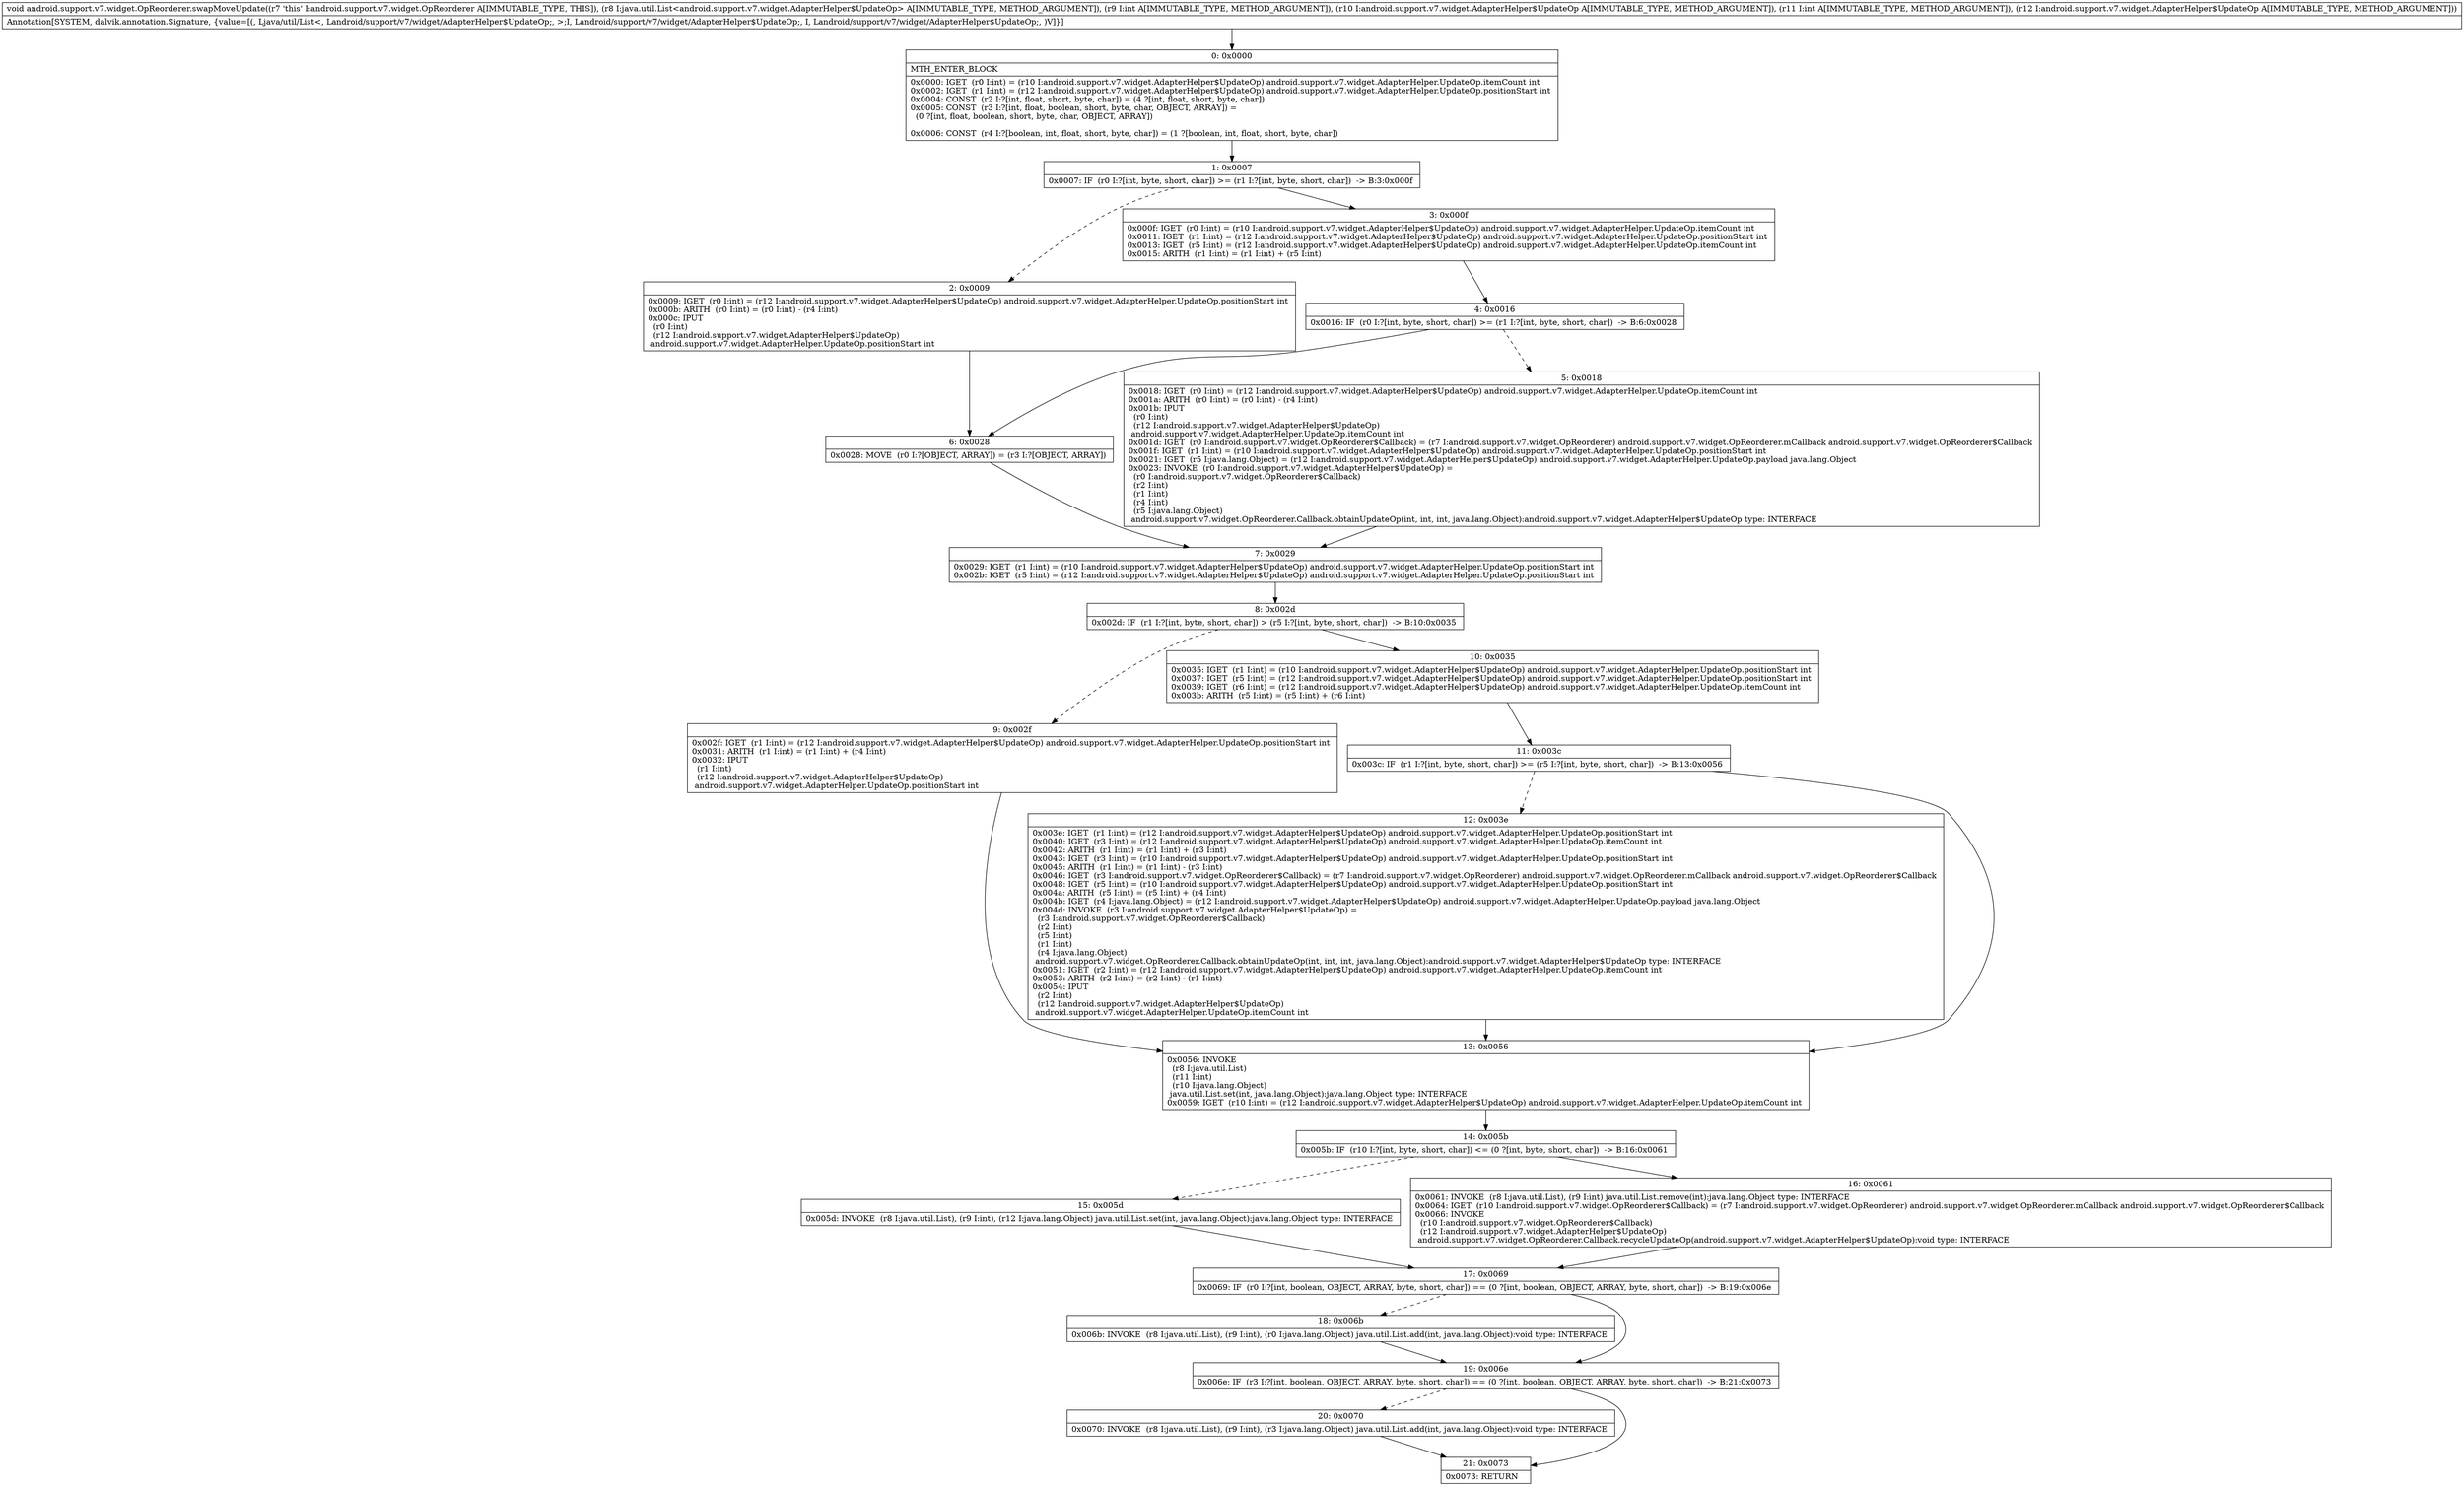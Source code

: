 digraph "CFG forandroid.support.v7.widget.OpReorderer.swapMoveUpdate(Ljava\/util\/List;ILandroid\/support\/v7\/widget\/AdapterHelper$UpdateOp;ILandroid\/support\/v7\/widget\/AdapterHelper$UpdateOp;)V" {
Node_0 [shape=record,label="{0\:\ 0x0000|MTH_ENTER_BLOCK\l|0x0000: IGET  (r0 I:int) = (r10 I:android.support.v7.widget.AdapterHelper$UpdateOp) android.support.v7.widget.AdapterHelper.UpdateOp.itemCount int \l0x0002: IGET  (r1 I:int) = (r12 I:android.support.v7.widget.AdapterHelper$UpdateOp) android.support.v7.widget.AdapterHelper.UpdateOp.positionStart int \l0x0004: CONST  (r2 I:?[int, float, short, byte, char]) = (4 ?[int, float, short, byte, char]) \l0x0005: CONST  (r3 I:?[int, float, boolean, short, byte, char, OBJECT, ARRAY]) = \l  (0 ?[int, float, boolean, short, byte, char, OBJECT, ARRAY])\l \l0x0006: CONST  (r4 I:?[boolean, int, float, short, byte, char]) = (1 ?[boolean, int, float, short, byte, char]) \l}"];
Node_1 [shape=record,label="{1\:\ 0x0007|0x0007: IF  (r0 I:?[int, byte, short, char]) \>= (r1 I:?[int, byte, short, char])  \-\> B:3:0x000f \l}"];
Node_2 [shape=record,label="{2\:\ 0x0009|0x0009: IGET  (r0 I:int) = (r12 I:android.support.v7.widget.AdapterHelper$UpdateOp) android.support.v7.widget.AdapterHelper.UpdateOp.positionStart int \l0x000b: ARITH  (r0 I:int) = (r0 I:int) \- (r4 I:int) \l0x000c: IPUT  \l  (r0 I:int)\l  (r12 I:android.support.v7.widget.AdapterHelper$UpdateOp)\l android.support.v7.widget.AdapterHelper.UpdateOp.positionStart int \l}"];
Node_3 [shape=record,label="{3\:\ 0x000f|0x000f: IGET  (r0 I:int) = (r10 I:android.support.v7.widget.AdapterHelper$UpdateOp) android.support.v7.widget.AdapterHelper.UpdateOp.itemCount int \l0x0011: IGET  (r1 I:int) = (r12 I:android.support.v7.widget.AdapterHelper$UpdateOp) android.support.v7.widget.AdapterHelper.UpdateOp.positionStart int \l0x0013: IGET  (r5 I:int) = (r12 I:android.support.v7.widget.AdapterHelper$UpdateOp) android.support.v7.widget.AdapterHelper.UpdateOp.itemCount int \l0x0015: ARITH  (r1 I:int) = (r1 I:int) + (r5 I:int) \l}"];
Node_4 [shape=record,label="{4\:\ 0x0016|0x0016: IF  (r0 I:?[int, byte, short, char]) \>= (r1 I:?[int, byte, short, char])  \-\> B:6:0x0028 \l}"];
Node_5 [shape=record,label="{5\:\ 0x0018|0x0018: IGET  (r0 I:int) = (r12 I:android.support.v7.widget.AdapterHelper$UpdateOp) android.support.v7.widget.AdapterHelper.UpdateOp.itemCount int \l0x001a: ARITH  (r0 I:int) = (r0 I:int) \- (r4 I:int) \l0x001b: IPUT  \l  (r0 I:int)\l  (r12 I:android.support.v7.widget.AdapterHelper$UpdateOp)\l android.support.v7.widget.AdapterHelper.UpdateOp.itemCount int \l0x001d: IGET  (r0 I:android.support.v7.widget.OpReorderer$Callback) = (r7 I:android.support.v7.widget.OpReorderer) android.support.v7.widget.OpReorderer.mCallback android.support.v7.widget.OpReorderer$Callback \l0x001f: IGET  (r1 I:int) = (r10 I:android.support.v7.widget.AdapterHelper$UpdateOp) android.support.v7.widget.AdapterHelper.UpdateOp.positionStart int \l0x0021: IGET  (r5 I:java.lang.Object) = (r12 I:android.support.v7.widget.AdapterHelper$UpdateOp) android.support.v7.widget.AdapterHelper.UpdateOp.payload java.lang.Object \l0x0023: INVOKE  (r0 I:android.support.v7.widget.AdapterHelper$UpdateOp) = \l  (r0 I:android.support.v7.widget.OpReorderer$Callback)\l  (r2 I:int)\l  (r1 I:int)\l  (r4 I:int)\l  (r5 I:java.lang.Object)\l android.support.v7.widget.OpReorderer.Callback.obtainUpdateOp(int, int, int, java.lang.Object):android.support.v7.widget.AdapterHelper$UpdateOp type: INTERFACE \l}"];
Node_6 [shape=record,label="{6\:\ 0x0028|0x0028: MOVE  (r0 I:?[OBJECT, ARRAY]) = (r3 I:?[OBJECT, ARRAY]) \l}"];
Node_7 [shape=record,label="{7\:\ 0x0029|0x0029: IGET  (r1 I:int) = (r10 I:android.support.v7.widget.AdapterHelper$UpdateOp) android.support.v7.widget.AdapterHelper.UpdateOp.positionStart int \l0x002b: IGET  (r5 I:int) = (r12 I:android.support.v7.widget.AdapterHelper$UpdateOp) android.support.v7.widget.AdapterHelper.UpdateOp.positionStart int \l}"];
Node_8 [shape=record,label="{8\:\ 0x002d|0x002d: IF  (r1 I:?[int, byte, short, char]) \> (r5 I:?[int, byte, short, char])  \-\> B:10:0x0035 \l}"];
Node_9 [shape=record,label="{9\:\ 0x002f|0x002f: IGET  (r1 I:int) = (r12 I:android.support.v7.widget.AdapterHelper$UpdateOp) android.support.v7.widget.AdapterHelper.UpdateOp.positionStart int \l0x0031: ARITH  (r1 I:int) = (r1 I:int) + (r4 I:int) \l0x0032: IPUT  \l  (r1 I:int)\l  (r12 I:android.support.v7.widget.AdapterHelper$UpdateOp)\l android.support.v7.widget.AdapterHelper.UpdateOp.positionStart int \l}"];
Node_10 [shape=record,label="{10\:\ 0x0035|0x0035: IGET  (r1 I:int) = (r10 I:android.support.v7.widget.AdapterHelper$UpdateOp) android.support.v7.widget.AdapterHelper.UpdateOp.positionStart int \l0x0037: IGET  (r5 I:int) = (r12 I:android.support.v7.widget.AdapterHelper$UpdateOp) android.support.v7.widget.AdapterHelper.UpdateOp.positionStart int \l0x0039: IGET  (r6 I:int) = (r12 I:android.support.v7.widget.AdapterHelper$UpdateOp) android.support.v7.widget.AdapterHelper.UpdateOp.itemCount int \l0x003b: ARITH  (r5 I:int) = (r5 I:int) + (r6 I:int) \l}"];
Node_11 [shape=record,label="{11\:\ 0x003c|0x003c: IF  (r1 I:?[int, byte, short, char]) \>= (r5 I:?[int, byte, short, char])  \-\> B:13:0x0056 \l}"];
Node_12 [shape=record,label="{12\:\ 0x003e|0x003e: IGET  (r1 I:int) = (r12 I:android.support.v7.widget.AdapterHelper$UpdateOp) android.support.v7.widget.AdapterHelper.UpdateOp.positionStart int \l0x0040: IGET  (r3 I:int) = (r12 I:android.support.v7.widget.AdapterHelper$UpdateOp) android.support.v7.widget.AdapterHelper.UpdateOp.itemCount int \l0x0042: ARITH  (r1 I:int) = (r1 I:int) + (r3 I:int) \l0x0043: IGET  (r3 I:int) = (r10 I:android.support.v7.widget.AdapterHelper$UpdateOp) android.support.v7.widget.AdapterHelper.UpdateOp.positionStart int \l0x0045: ARITH  (r1 I:int) = (r1 I:int) \- (r3 I:int) \l0x0046: IGET  (r3 I:android.support.v7.widget.OpReorderer$Callback) = (r7 I:android.support.v7.widget.OpReorderer) android.support.v7.widget.OpReorderer.mCallback android.support.v7.widget.OpReorderer$Callback \l0x0048: IGET  (r5 I:int) = (r10 I:android.support.v7.widget.AdapterHelper$UpdateOp) android.support.v7.widget.AdapterHelper.UpdateOp.positionStart int \l0x004a: ARITH  (r5 I:int) = (r5 I:int) + (r4 I:int) \l0x004b: IGET  (r4 I:java.lang.Object) = (r12 I:android.support.v7.widget.AdapterHelper$UpdateOp) android.support.v7.widget.AdapterHelper.UpdateOp.payload java.lang.Object \l0x004d: INVOKE  (r3 I:android.support.v7.widget.AdapterHelper$UpdateOp) = \l  (r3 I:android.support.v7.widget.OpReorderer$Callback)\l  (r2 I:int)\l  (r5 I:int)\l  (r1 I:int)\l  (r4 I:java.lang.Object)\l android.support.v7.widget.OpReorderer.Callback.obtainUpdateOp(int, int, int, java.lang.Object):android.support.v7.widget.AdapterHelper$UpdateOp type: INTERFACE \l0x0051: IGET  (r2 I:int) = (r12 I:android.support.v7.widget.AdapterHelper$UpdateOp) android.support.v7.widget.AdapterHelper.UpdateOp.itemCount int \l0x0053: ARITH  (r2 I:int) = (r2 I:int) \- (r1 I:int) \l0x0054: IPUT  \l  (r2 I:int)\l  (r12 I:android.support.v7.widget.AdapterHelper$UpdateOp)\l android.support.v7.widget.AdapterHelper.UpdateOp.itemCount int \l}"];
Node_13 [shape=record,label="{13\:\ 0x0056|0x0056: INVOKE  \l  (r8 I:java.util.List)\l  (r11 I:int)\l  (r10 I:java.lang.Object)\l java.util.List.set(int, java.lang.Object):java.lang.Object type: INTERFACE \l0x0059: IGET  (r10 I:int) = (r12 I:android.support.v7.widget.AdapterHelper$UpdateOp) android.support.v7.widget.AdapterHelper.UpdateOp.itemCount int \l}"];
Node_14 [shape=record,label="{14\:\ 0x005b|0x005b: IF  (r10 I:?[int, byte, short, char]) \<= (0 ?[int, byte, short, char])  \-\> B:16:0x0061 \l}"];
Node_15 [shape=record,label="{15\:\ 0x005d|0x005d: INVOKE  (r8 I:java.util.List), (r9 I:int), (r12 I:java.lang.Object) java.util.List.set(int, java.lang.Object):java.lang.Object type: INTERFACE \l}"];
Node_16 [shape=record,label="{16\:\ 0x0061|0x0061: INVOKE  (r8 I:java.util.List), (r9 I:int) java.util.List.remove(int):java.lang.Object type: INTERFACE \l0x0064: IGET  (r10 I:android.support.v7.widget.OpReorderer$Callback) = (r7 I:android.support.v7.widget.OpReorderer) android.support.v7.widget.OpReorderer.mCallback android.support.v7.widget.OpReorderer$Callback \l0x0066: INVOKE  \l  (r10 I:android.support.v7.widget.OpReorderer$Callback)\l  (r12 I:android.support.v7.widget.AdapterHelper$UpdateOp)\l android.support.v7.widget.OpReorderer.Callback.recycleUpdateOp(android.support.v7.widget.AdapterHelper$UpdateOp):void type: INTERFACE \l}"];
Node_17 [shape=record,label="{17\:\ 0x0069|0x0069: IF  (r0 I:?[int, boolean, OBJECT, ARRAY, byte, short, char]) == (0 ?[int, boolean, OBJECT, ARRAY, byte, short, char])  \-\> B:19:0x006e \l}"];
Node_18 [shape=record,label="{18\:\ 0x006b|0x006b: INVOKE  (r8 I:java.util.List), (r9 I:int), (r0 I:java.lang.Object) java.util.List.add(int, java.lang.Object):void type: INTERFACE \l}"];
Node_19 [shape=record,label="{19\:\ 0x006e|0x006e: IF  (r3 I:?[int, boolean, OBJECT, ARRAY, byte, short, char]) == (0 ?[int, boolean, OBJECT, ARRAY, byte, short, char])  \-\> B:21:0x0073 \l}"];
Node_20 [shape=record,label="{20\:\ 0x0070|0x0070: INVOKE  (r8 I:java.util.List), (r9 I:int), (r3 I:java.lang.Object) java.util.List.add(int, java.lang.Object):void type: INTERFACE \l}"];
Node_21 [shape=record,label="{21\:\ 0x0073|0x0073: RETURN   \l}"];
MethodNode[shape=record,label="{void android.support.v7.widget.OpReorderer.swapMoveUpdate((r7 'this' I:android.support.v7.widget.OpReorderer A[IMMUTABLE_TYPE, THIS]), (r8 I:java.util.List\<android.support.v7.widget.AdapterHelper$UpdateOp\> A[IMMUTABLE_TYPE, METHOD_ARGUMENT]), (r9 I:int A[IMMUTABLE_TYPE, METHOD_ARGUMENT]), (r10 I:android.support.v7.widget.AdapterHelper$UpdateOp A[IMMUTABLE_TYPE, METHOD_ARGUMENT]), (r11 I:int A[IMMUTABLE_TYPE, METHOD_ARGUMENT]), (r12 I:android.support.v7.widget.AdapterHelper$UpdateOp A[IMMUTABLE_TYPE, METHOD_ARGUMENT]))  | Annotation[SYSTEM, dalvik.annotation.Signature, \{value=[(, Ljava\/util\/List\<, Landroid\/support\/v7\/widget\/AdapterHelper$UpdateOp;, \>;I, Landroid\/support\/v7\/widget\/AdapterHelper$UpdateOp;, I, Landroid\/support\/v7\/widget\/AdapterHelper$UpdateOp;, )V]\}]\l}"];
MethodNode -> Node_0;
Node_0 -> Node_1;
Node_1 -> Node_2[style=dashed];
Node_1 -> Node_3;
Node_2 -> Node_6;
Node_3 -> Node_4;
Node_4 -> Node_5[style=dashed];
Node_4 -> Node_6;
Node_5 -> Node_7;
Node_6 -> Node_7;
Node_7 -> Node_8;
Node_8 -> Node_9[style=dashed];
Node_8 -> Node_10;
Node_9 -> Node_13;
Node_10 -> Node_11;
Node_11 -> Node_12[style=dashed];
Node_11 -> Node_13;
Node_12 -> Node_13;
Node_13 -> Node_14;
Node_14 -> Node_15[style=dashed];
Node_14 -> Node_16;
Node_15 -> Node_17;
Node_16 -> Node_17;
Node_17 -> Node_18[style=dashed];
Node_17 -> Node_19;
Node_18 -> Node_19;
Node_19 -> Node_20[style=dashed];
Node_19 -> Node_21;
Node_20 -> Node_21;
}

